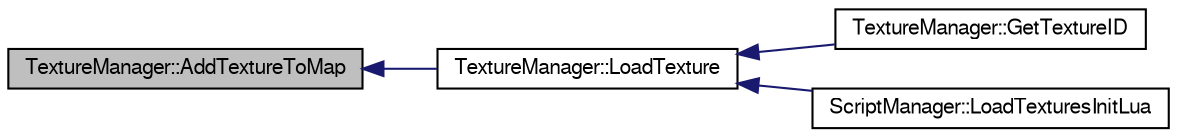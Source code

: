 digraph G
{
  bgcolor="transparent";
  edge [fontname="FreeSans",fontsize=10,labelfontname="FreeSans",labelfontsize=10];
  node [fontname="FreeSans",fontsize=10,shape=record];
  rankdir=LR;
  Node1 [label="TextureManager::AddTextureToMap",height=0.2,width=0.4,color="black", fillcolor="grey75", style="filled" fontcolor="black"];
  Node1 -> Node2 [dir=back,color="midnightblue",fontsize=10,style="solid"];
  Node2 [label="TextureManager::LoadTexture",height=0.2,width=0.4,color="black",URL="$class_texture_manager.html#f36ff195338c11f9e39e0b773d7c71e2",tooltip="Load a texture."];
  Node2 -> Node3 [dir=back,color="midnightblue",fontsize=10,style="solid"];
  Node3 [label="TextureManager::GetTextureID",height=0.2,width=0.4,color="black",URL="$class_texture_manager.html#5dbb010f1a5779a8231e3aa02c1ccc0e",tooltip="Return a texture."];
  Node2 -> Node4 [dir=back,color="midnightblue",fontsize=10,style="solid"];
  Node4 [label="ScriptManager::LoadTexturesInitLua",height=0.2,width=0.4,color="black",URL="$class_script_manager.html#ad8b6e301a1718048869040f83689ec1",tooltip="Load all textures."];
}
